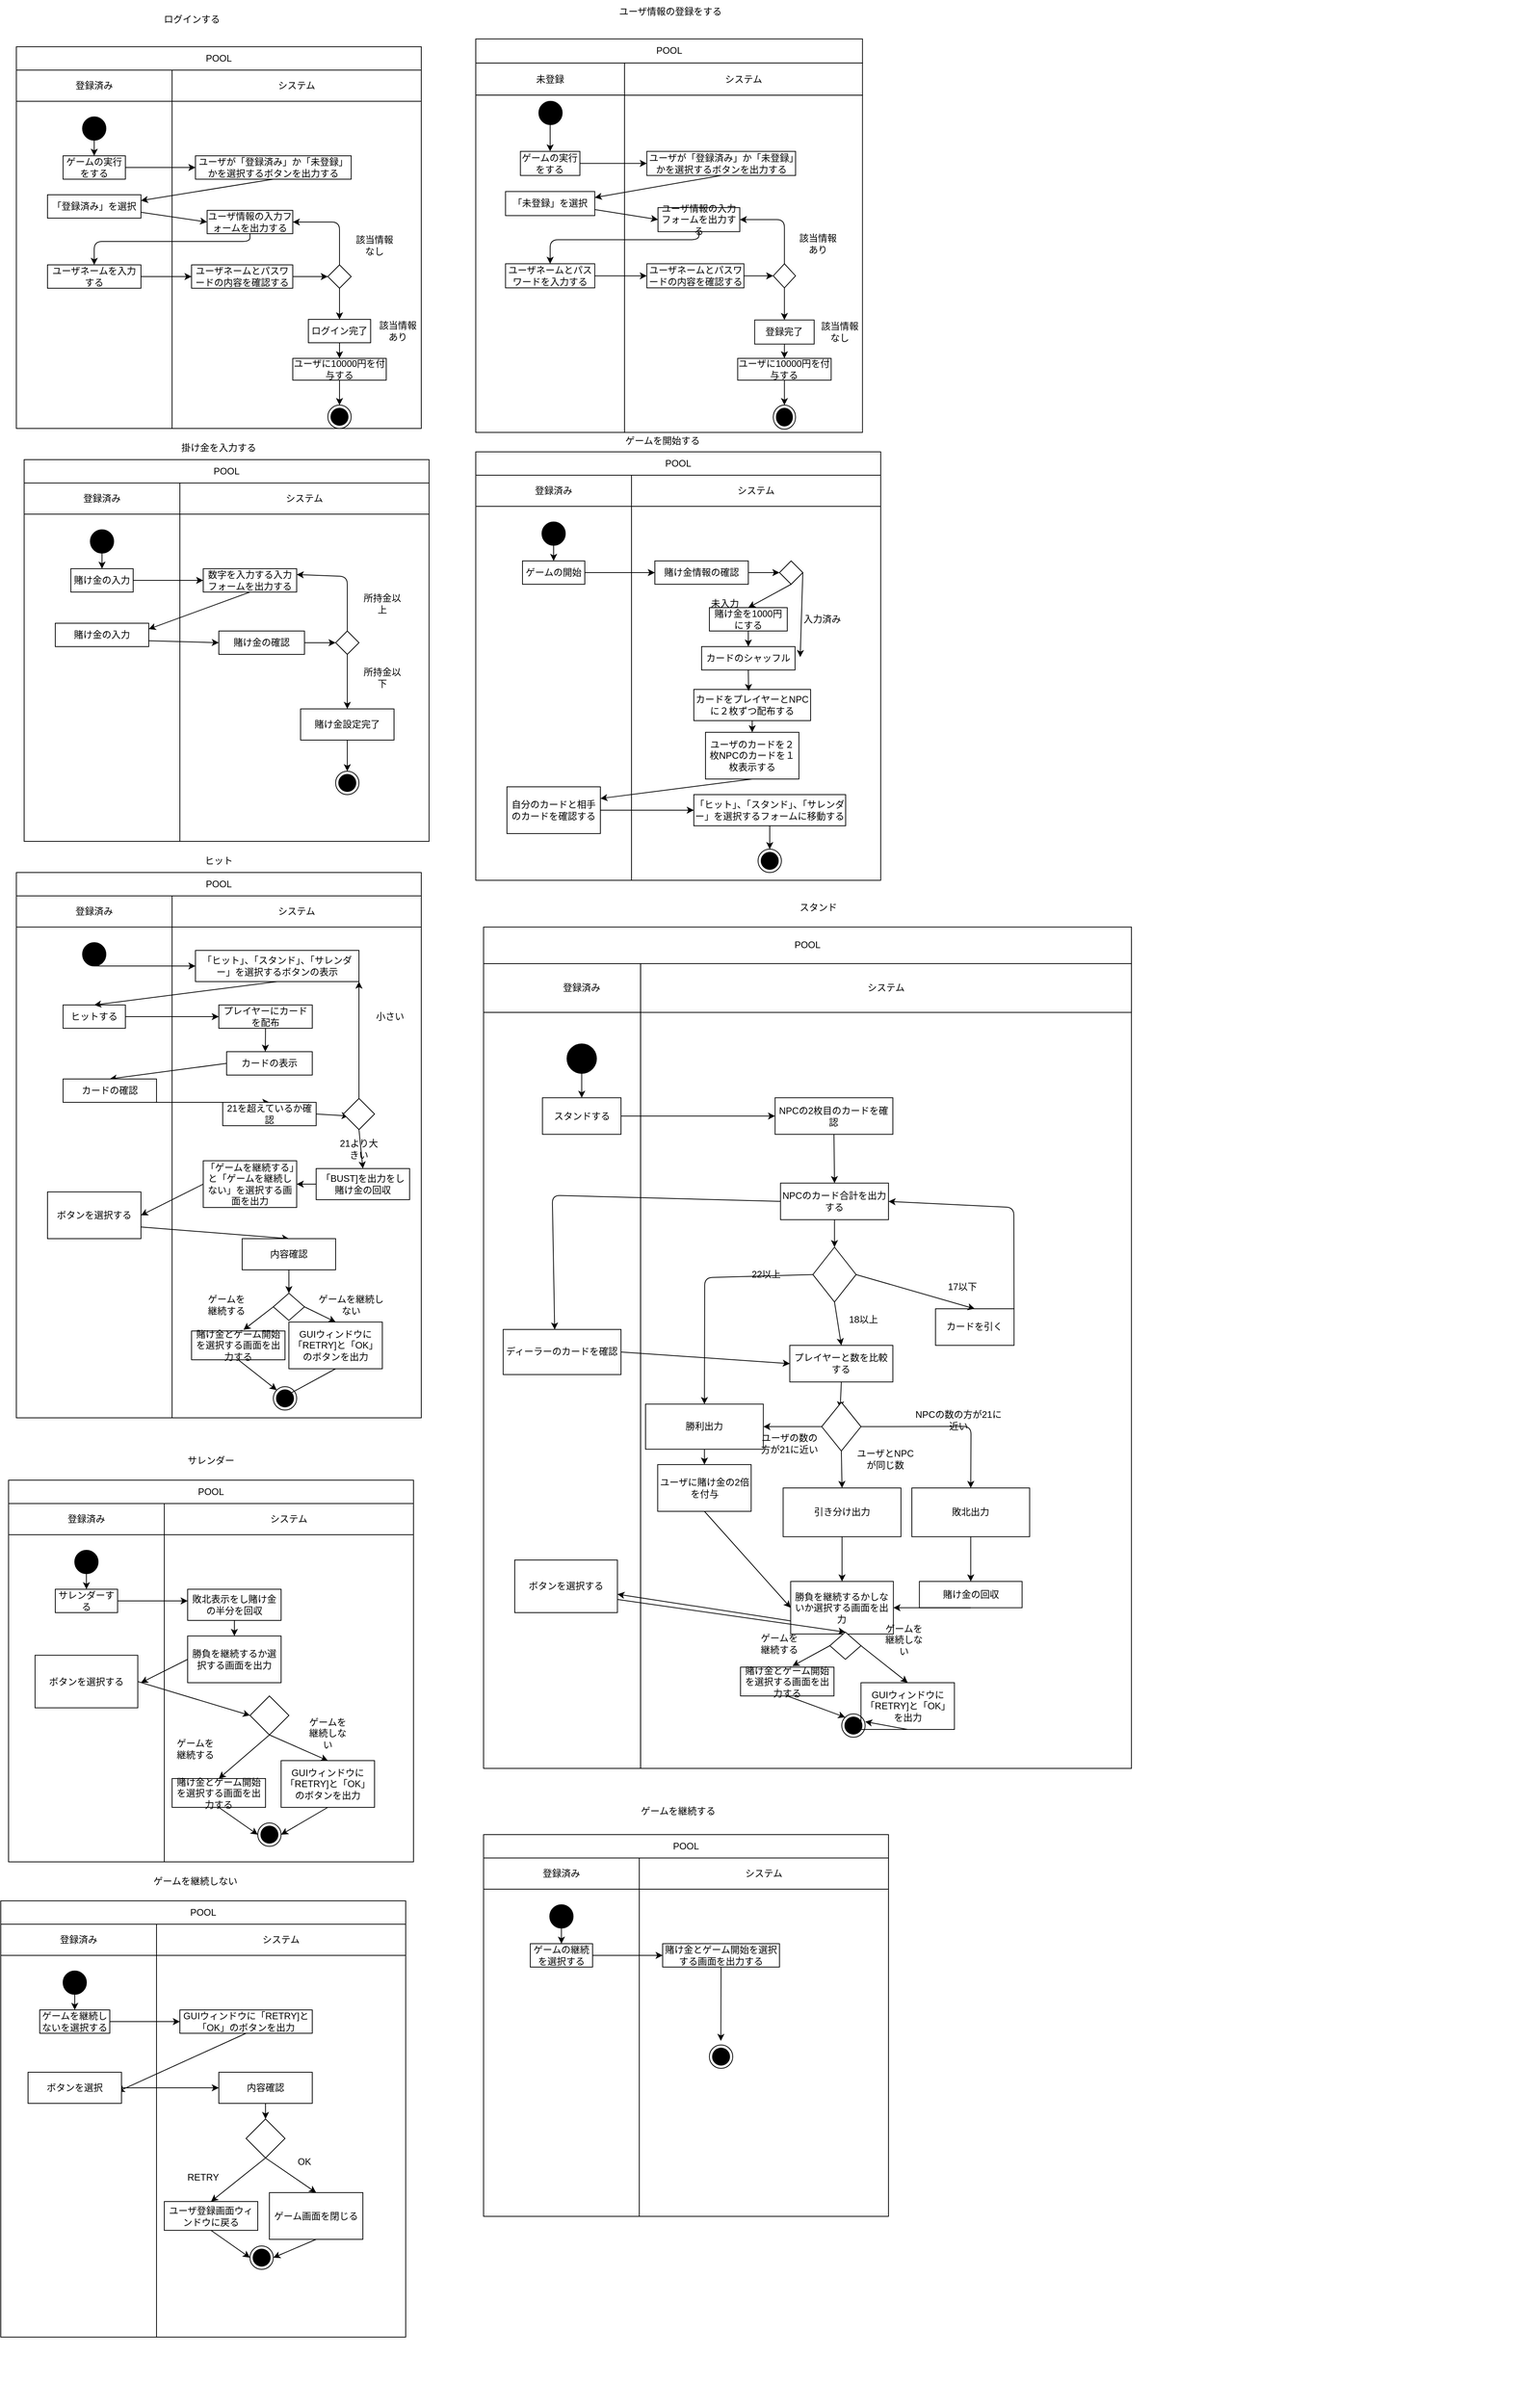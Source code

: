 <mxfile>
    <diagram id="hsc3jebQxRIQMESUTUUY" name="ページ1">
        <mxGraphModel dx="2343" dy="1980" grid="1" gridSize="10" guides="1" tooltips="1" connect="1" arrows="1" fold="1" page="1" pageScale="1" pageWidth="850" pageHeight="1100" math="0" shadow="0">
            <root>
                <mxCell id="0"/>
                <mxCell id="1" parent="0"/>
                <mxCell id="10" value="" style="group" parent="1" vertex="1" connectable="0">
                    <mxGeometry x="200" y="110" width="890" height="650" as="geometry"/>
                </mxCell>
                <mxCell id="6" value="登録済み" style="rounded=0;whiteSpace=wrap;html=1;" parent="10" vertex="1">
                    <mxGeometry y="30" width="200" height="40" as="geometry"/>
                </mxCell>
                <mxCell id="8" value="" style="rounded=0;whiteSpace=wrap;html=1;" parent="10" vertex="1">
                    <mxGeometry y="70" width="200" height="420" as="geometry"/>
                </mxCell>
                <mxCell id="9" value="" style="rounded=0;whiteSpace=wrap;html=1;" parent="10" vertex="1">
                    <mxGeometry x="200" y="70" width="320" height="420" as="geometry"/>
                </mxCell>
                <mxCell id="33" style="edgeStyle=none;html=1;exitX=0.5;exitY=1;exitDx=0;exitDy=0;entryX=0.5;entryY=0;entryDx=0;entryDy=0;" parent="10" target="12" edge="1">
                    <mxGeometry relative="1" as="geometry">
                        <mxPoint x="100" y="120" as="sourcePoint"/>
                    </mxGeometry>
                </mxCell>
                <mxCell id="34" style="edgeStyle=none;html=1;exitX=1;exitY=0.5;exitDx=0;exitDy=0;entryX=0;entryY=0.5;entryDx=0;entryDy=0;" parent="10" source="12" target="77" edge="1">
                    <mxGeometry relative="1" as="geometry"/>
                </mxCell>
                <mxCell id="12" value="ゲームの実行をする" style="rounded=0;whiteSpace=wrap;html=1;" parent="10" vertex="1">
                    <mxGeometry x="60" y="140" width="80" height="30" as="geometry"/>
                </mxCell>
                <mxCell id="35" style="edgeStyle=none;html=1;exitX=0.5;exitY=1;exitDx=0;exitDy=0;entryX=0.5;entryY=0;entryDx=0;entryDy=0;" parent="10" source="23" target="24" edge="1">
                    <mxGeometry relative="1" as="geometry">
                        <Array as="points">
                            <mxPoint x="300" y="250"/>
                            <mxPoint x="100" y="250"/>
                        </Array>
                    </mxGeometry>
                </mxCell>
                <mxCell id="23" value="ユーザ情報の入力フォームを出力する" style="rounded=0;whiteSpace=wrap;html=1;" parent="10" vertex="1">
                    <mxGeometry x="245" y="210" width="110" height="30" as="geometry"/>
                </mxCell>
                <mxCell id="37" style="edgeStyle=none;html=1;exitX=1;exitY=0.5;exitDx=0;exitDy=0;entryX=0;entryY=0.5;entryDx=0;entryDy=0;" parent="10" source="24" target="25" edge="1">
                    <mxGeometry relative="1" as="geometry"/>
                </mxCell>
                <mxCell id="24" value="ユーザネームを入力する" style="rounded=0;whiteSpace=wrap;html=1;" parent="10" vertex="1">
                    <mxGeometry x="40" y="280" width="120" height="30" as="geometry"/>
                </mxCell>
                <mxCell id="39" style="edgeStyle=none;html=1;exitX=1;exitY=0.5;exitDx=0;exitDy=0;entryX=0;entryY=0.5;entryDx=0;entryDy=0;" parent="10" source="25" target="38" edge="1">
                    <mxGeometry relative="1" as="geometry"/>
                </mxCell>
                <mxCell id="25" value="ユーザネームとパスワードの内容を確認する" style="rounded=0;whiteSpace=wrap;html=1;" parent="10" vertex="1">
                    <mxGeometry x="225" y="280" width="130" height="30" as="geometry"/>
                </mxCell>
                <mxCell id="48" style="edgeStyle=none;html=1;exitX=0.5;exitY=1;exitDx=0;exitDy=0;entryX=0.5;entryY=0;entryDx=0;entryDy=0;" parent="10" source="30" target="204" edge="1">
                    <mxGeometry relative="1" as="geometry"/>
                </mxCell>
                <mxCell id="30" value="ログイン完了" style="rounded=0;whiteSpace=wrap;html=1;" parent="10" vertex="1">
                    <mxGeometry x="375" y="350" width="80" height="30" as="geometry"/>
                </mxCell>
                <mxCell id="31" value="" style="group" parent="10" vertex="1" connectable="0">
                    <mxGeometry width="520" height="70" as="geometry"/>
                </mxCell>
                <mxCell id="5" value="POOL" style="rounded=0;whiteSpace=wrap;html=1;" parent="31" vertex="1">
                    <mxGeometry width="520" height="30" as="geometry"/>
                </mxCell>
                <mxCell id="7" value="システム" style="rounded=0;whiteSpace=wrap;html=1;" parent="31" vertex="1">
                    <mxGeometry x="200" y="30" width="320" height="40" as="geometry"/>
                </mxCell>
                <mxCell id="40" style="edgeStyle=none;html=1;exitX=0.5;exitY=0;exitDx=0;exitDy=0;entryX=1;entryY=0.5;entryDx=0;entryDy=0;" parent="10" source="38" target="23" edge="1">
                    <mxGeometry relative="1" as="geometry">
                        <Array as="points">
                            <mxPoint x="415" y="225"/>
                        </Array>
                    </mxGeometry>
                </mxCell>
                <mxCell id="44" style="edgeStyle=none;html=1;exitX=0.5;exitY=1;exitDx=0;exitDy=0;entryX=0.5;entryY=0;entryDx=0;entryDy=0;" parent="10" source="38" target="30" edge="1">
                    <mxGeometry relative="1" as="geometry"/>
                </mxCell>
                <mxCell id="38" value="" style="rhombus;whiteSpace=wrap;html=1;" parent="10" vertex="1">
                    <mxGeometry x="400" y="280" width="30" height="30" as="geometry"/>
                </mxCell>
                <mxCell id="42" value="該当情報なし" style="text;html=1;strokeColor=none;fillColor=none;align=center;verticalAlign=middle;whiteSpace=wrap;rounded=0;" parent="10" vertex="1">
                    <mxGeometry x="430" y="240" width="60" height="30" as="geometry"/>
                </mxCell>
                <mxCell id="45" value="該当情報あり" style="text;html=1;strokeColor=none;fillColor=none;align=center;verticalAlign=middle;whiteSpace=wrap;rounded=0;" parent="10" vertex="1">
                    <mxGeometry x="460" y="350" width="60" height="30" as="geometry"/>
                </mxCell>
                <mxCell id="47" value="" style="ellipse;html=1;shape=endState;fillColor=strokeColor;" parent="10" vertex="1">
                    <mxGeometry x="400" y="460" width="30" height="30" as="geometry"/>
                </mxCell>
                <mxCell id="80" style="edgeStyle=none;html=1;exitX=0.5;exitY=1;exitDx=0;exitDy=0;entryX=1;entryY=0.25;entryDx=0;entryDy=0;" edge="1" parent="10" source="77" target="78">
                    <mxGeometry relative="1" as="geometry"/>
                </mxCell>
                <mxCell id="77" value="ユーザが「登録済み」か「未登録」かを選択するボタンを出力する" style="rounded=0;whiteSpace=wrap;html=1;" vertex="1" parent="10">
                    <mxGeometry x="230" y="140" width="200" height="30" as="geometry"/>
                </mxCell>
                <mxCell id="81" style="edgeStyle=none;html=1;exitX=1;exitY=0.75;exitDx=0;exitDy=0;entryX=0;entryY=0.5;entryDx=0;entryDy=0;" edge="1" parent="10" source="78" target="23">
                    <mxGeometry relative="1" as="geometry"/>
                </mxCell>
                <mxCell id="78" value="「登録済み」を選択" style="rounded=0;whiteSpace=wrap;html=1;" vertex="1" parent="10">
                    <mxGeometry x="40" y="190" width="120" height="30" as="geometry"/>
                </mxCell>
                <mxCell id="198" value="" style="ellipse;fillColor=strokeColor;" vertex="1" parent="10">
                    <mxGeometry x="85" y="90" width="30" height="30" as="geometry"/>
                </mxCell>
                <mxCell id="399" style="edgeStyle=none;html=1;exitX=0.5;exitY=1;exitDx=0;exitDy=0;entryX=0.5;entryY=0;entryDx=0;entryDy=0;" edge="1" parent="10" source="204" target="47">
                    <mxGeometry relative="1" as="geometry"/>
                </mxCell>
                <mxCell id="204" value="ユーザに10000円を付与する" style="rounded=0;whiteSpace=wrap;html=1;" vertex="1" parent="10">
                    <mxGeometry x="355" y="400" width="120" height="28" as="geometry"/>
                </mxCell>
                <mxCell id="828" value="掛け金を入力する" style="text;html=1;strokeColor=none;fillColor=none;align=center;verticalAlign=middle;whiteSpace=wrap;rounded=0;" vertex="1" parent="10">
                    <mxGeometry x="210" y="500" width="100" height="30" as="geometry"/>
                </mxCell>
                <mxCell id="85" value="" style="group" vertex="1" connectable="0" parent="1">
                    <mxGeometry x="790" y="100" width="850" height="670" as="geometry"/>
                </mxCell>
                <mxCell id="86" value="未登録" style="rounded=0;whiteSpace=wrap;html=1;" vertex="1" parent="85">
                    <mxGeometry y="30.923" width="191.011" height="41.231" as="geometry"/>
                </mxCell>
                <mxCell id="87" value="" style="rounded=0;whiteSpace=wrap;html=1;" vertex="1" parent="85">
                    <mxGeometry y="72.154" width="191.011" height="432.923" as="geometry"/>
                </mxCell>
                <mxCell id="88" value="" style="rounded=0;whiteSpace=wrap;html=1;" vertex="1" parent="85">
                    <mxGeometry x="191.011" y="72.154" width="305.618" height="432.923" as="geometry"/>
                </mxCell>
                <mxCell id="89" style="edgeStyle=none;html=1;exitX=0.5;exitY=1;exitDx=0;exitDy=0;entryX=0.5;entryY=0;entryDx=0;entryDy=0;" edge="1" parent="85" target="92">
                    <mxGeometry relative="1" as="geometry">
                        <mxPoint x="95.509" y="104.351" as="sourcePoint"/>
                    </mxGeometry>
                </mxCell>
                <mxCell id="91" style="edgeStyle=none;html=1;exitX=1;exitY=0.5;exitDx=0;exitDy=0;entryX=0;entryY=0.5;entryDx=0;entryDy=0;" edge="1" parent="85" source="92" target="111">
                    <mxGeometry relative="1" as="geometry"/>
                </mxCell>
                <mxCell id="92" value="ゲームの実行をする" style="rounded=0;whiteSpace=wrap;html=1;" vertex="1" parent="85">
                    <mxGeometry x="57.303" y="144.308" width="76.404" height="30.923" as="geometry"/>
                </mxCell>
                <mxCell id="93" style="edgeStyle=none;html=1;exitX=0.5;exitY=1;exitDx=0;exitDy=0;entryX=0.5;entryY=0;entryDx=0;entryDy=0;" edge="1" parent="85" source="94" target="96">
                    <mxGeometry relative="1" as="geometry">
                        <Array as="points">
                            <mxPoint x="286.517" y="257.692"/>
                            <mxPoint x="95.506" y="257.692"/>
                        </Array>
                    </mxGeometry>
                </mxCell>
                <mxCell id="94" value="ユーザ情報の入力フォームを出力する" style="rounded=0;whiteSpace=wrap;html=1;" vertex="1" parent="85">
                    <mxGeometry x="233.989" y="216.462" width="105.056" height="30.923" as="geometry"/>
                </mxCell>
                <mxCell id="95" style="edgeStyle=none;html=1;exitX=1;exitY=0.5;exitDx=0;exitDy=0;entryX=0;entryY=0.5;entryDx=0;entryDy=0;" edge="1" parent="85" source="96" target="98">
                    <mxGeometry relative="1" as="geometry"/>
                </mxCell>
                <mxCell id="96" value="ユーザネームとパスワードを入力する" style="rounded=0;whiteSpace=wrap;html=1;" vertex="1" parent="85">
                    <mxGeometry x="38.202" y="288.615" width="114.607" height="30.923" as="geometry"/>
                </mxCell>
                <mxCell id="97" style="edgeStyle=none;html=1;exitX=1;exitY=0.5;exitDx=0;exitDy=0;entryX=0;entryY=0.5;entryDx=0;entryDy=0;" edge="1" parent="85" source="98" target="106">
                    <mxGeometry relative="1" as="geometry"/>
                </mxCell>
                <mxCell id="98" value="ユーザネームとパスワードの内容を確認する" style="rounded=0;whiteSpace=wrap;html=1;" vertex="1" parent="85">
                    <mxGeometry x="219.66" y="288.62" width="124.72" height="30.92" as="geometry"/>
                </mxCell>
                <mxCell id="99" style="edgeStyle=none;html=1;exitX=0.5;exitY=1;exitDx=0;exitDy=0;entryX=0.5;entryY=0;entryDx=0;entryDy=0;" edge="1" parent="85" source="100" target="400">
                    <mxGeometry relative="1" as="geometry"/>
                </mxCell>
                <mxCell id="100" value="登録完了" style="rounded=0;whiteSpace=wrap;html=1;" vertex="1" parent="85">
                    <mxGeometry x="358.146" y="360.769" width="76.404" height="30.923" as="geometry"/>
                </mxCell>
                <mxCell id="101" value="" style="group" vertex="1" connectable="0" parent="85">
                    <mxGeometry width="496.629" height="72.154" as="geometry"/>
                </mxCell>
                <mxCell id="102" value="POOL" style="rounded=0;whiteSpace=wrap;html=1;" vertex="1" parent="101">
                    <mxGeometry width="496.629" height="30.923" as="geometry"/>
                </mxCell>
                <mxCell id="103" value="システム" style="rounded=0;whiteSpace=wrap;html=1;" vertex="1" parent="101">
                    <mxGeometry x="191.011" y="30.923" width="305.618" height="41.231" as="geometry"/>
                </mxCell>
                <mxCell id="104" style="edgeStyle=none;html=1;exitX=0.5;exitY=0;exitDx=0;exitDy=0;entryX=1;entryY=0.5;entryDx=0;entryDy=0;" edge="1" parent="85" source="106" target="94">
                    <mxGeometry relative="1" as="geometry">
                        <Array as="points">
                            <mxPoint x="396.348" y="231.923"/>
                        </Array>
                    </mxGeometry>
                </mxCell>
                <mxCell id="105" style="edgeStyle=none;html=1;exitX=0.5;exitY=1;exitDx=0;exitDy=0;entryX=0.5;entryY=0;entryDx=0;entryDy=0;" edge="1" parent="85" source="106" target="100">
                    <mxGeometry relative="1" as="geometry"/>
                </mxCell>
                <mxCell id="106" value="" style="rhombus;whiteSpace=wrap;html=1;" vertex="1" parent="85">
                    <mxGeometry x="382.022" y="288.615" width="28.652" height="30.923" as="geometry"/>
                </mxCell>
                <mxCell id="107" value="該当情報なし" style="text;html=1;strokeColor=none;fillColor=none;align=center;verticalAlign=middle;whiteSpace=wrap;rounded=0;" vertex="1" parent="85">
                    <mxGeometry x="439.324" y="360.765" width="57.303" height="30.923" as="geometry"/>
                </mxCell>
                <mxCell id="108" value="該当情報あり" style="text;html=1;strokeColor=none;fillColor=none;align=center;verticalAlign=middle;whiteSpace=wrap;rounded=0;" vertex="1" parent="85">
                    <mxGeometry x="410.676" y="247.389" width="57.303" height="30.923" as="geometry"/>
                </mxCell>
                <mxCell id="109" value="" style="ellipse;html=1;shape=endState;fillColor=strokeColor;" vertex="1" parent="85">
                    <mxGeometry x="382.022" y="470.001" width="28.652" height="30.923" as="geometry"/>
                </mxCell>
                <mxCell id="110" style="edgeStyle=none;html=1;exitX=0.5;exitY=1;exitDx=0;exitDy=0;entryX=1;entryY=0.25;entryDx=0;entryDy=0;" edge="1" parent="85" source="111" target="113">
                    <mxGeometry relative="1" as="geometry"/>
                </mxCell>
                <mxCell id="111" value="ユーザが「登録済み」か「未登録」かを選択するボタンを出力する" style="rounded=0;whiteSpace=wrap;html=1;" vertex="1" parent="85">
                    <mxGeometry x="219.663" y="144.308" width="191.011" height="30.923" as="geometry"/>
                </mxCell>
                <mxCell id="112" style="edgeStyle=none;html=1;exitX=1;exitY=0.75;exitDx=0;exitDy=0;entryX=0;entryY=0.5;entryDx=0;entryDy=0;" edge="1" parent="85" source="113" target="94">
                    <mxGeometry relative="1" as="geometry"/>
                </mxCell>
                <mxCell id="113" value="「未登録」を選択" style="rounded=0;whiteSpace=wrap;html=1;" vertex="1" parent="85">
                    <mxGeometry x="38.202" y="195.846" width="114.607" height="30.923" as="geometry"/>
                </mxCell>
                <mxCell id="200" value="" style="ellipse;fillColor=strokeColor;" vertex="1" parent="85">
                    <mxGeometry x="81" y="80" width="30" height="30" as="geometry"/>
                </mxCell>
                <mxCell id="401" style="edgeStyle=none;html=1;exitX=0.5;exitY=1;exitDx=0;exitDy=0;entryX=0.5;entryY=0;entryDx=0;entryDy=0;" edge="1" parent="85" source="400" target="109">
                    <mxGeometry relative="1" as="geometry"/>
                </mxCell>
                <mxCell id="400" value="ユーザに10000円を付与する" style="rounded=0;whiteSpace=wrap;html=1;" vertex="1" parent="85">
                    <mxGeometry x="336.35" y="410" width="120" height="28" as="geometry"/>
                </mxCell>
                <mxCell id="829" value="ゲームを開始する" style="text;html=1;strokeColor=none;fillColor=none;align=center;verticalAlign=middle;whiteSpace=wrap;rounded=0;" vertex="1" parent="85">
                    <mxGeometry x="190" y="500.92" width="100" height="30" as="geometry"/>
                </mxCell>
                <mxCell id="114" value="" style="group" vertex="1" connectable="0" parent="1">
                    <mxGeometry x="790" y="630" width="890" height="650" as="geometry"/>
                </mxCell>
                <mxCell id="115" value="登録済み" style="rounded=0;whiteSpace=wrap;html=1;" vertex="1" parent="114">
                    <mxGeometry y="30" width="200" height="40" as="geometry"/>
                </mxCell>
                <mxCell id="116" value="" style="rounded=0;whiteSpace=wrap;html=1;" vertex="1" parent="114">
                    <mxGeometry y="70" width="200" height="480" as="geometry"/>
                </mxCell>
                <mxCell id="117" value="" style="rounded=0;whiteSpace=wrap;html=1;" vertex="1" parent="114">
                    <mxGeometry x="200" y="70" width="320" height="480" as="geometry"/>
                </mxCell>
                <mxCell id="118" style="edgeStyle=none;html=1;exitX=0.5;exitY=1;exitDx=0;exitDy=0;entryX=0.5;entryY=0;entryDx=0;entryDy=0;" edge="1" parent="114" target="121">
                    <mxGeometry relative="1" as="geometry">
                        <mxPoint x="100" y="120" as="sourcePoint"/>
                    </mxGeometry>
                </mxCell>
                <mxCell id="120" style="edgeStyle=none;html=1;exitX=1;exitY=0.5;exitDx=0;exitDy=0;entryX=0;entryY=0.5;entryDx=0;entryDy=0;" edge="1" parent="114" source="121" target="140">
                    <mxGeometry relative="1" as="geometry"/>
                </mxCell>
                <mxCell id="121" value="ゲームの開始" style="rounded=0;whiteSpace=wrap;html=1;" vertex="1" parent="114">
                    <mxGeometry x="60" y="140" width="80" height="30" as="geometry"/>
                </mxCell>
                <mxCell id="130" value="" style="group" vertex="1" connectable="0" parent="114">
                    <mxGeometry width="520" height="70" as="geometry"/>
                </mxCell>
                <mxCell id="131" value="POOL" style="rounded=0;whiteSpace=wrap;html=1;" vertex="1" parent="130">
                    <mxGeometry width="520" height="30" as="geometry"/>
                </mxCell>
                <mxCell id="132" value="システム" style="rounded=0;whiteSpace=wrap;html=1;" vertex="1" parent="130">
                    <mxGeometry x="200" y="30" width="320" height="40" as="geometry"/>
                </mxCell>
                <mxCell id="135" value="" style="rhombus;whiteSpace=wrap;html=1;" vertex="1" parent="114">
                    <mxGeometry x="390" y="140" width="30" height="30" as="geometry"/>
                </mxCell>
                <mxCell id="183" style="edgeStyle=none;html=1;exitX=1;exitY=0.5;exitDx=0;exitDy=0;" edge="1" parent="114" source="140">
                    <mxGeometry relative="1" as="geometry">
                        <mxPoint x="390" y="155" as="targetPoint"/>
                    </mxGeometry>
                </mxCell>
                <mxCell id="140" value="賭け金情報の確認" style="rounded=0;whiteSpace=wrap;html=1;" vertex="1" parent="114">
                    <mxGeometry x="230" y="140" width="120" height="30" as="geometry"/>
                </mxCell>
                <mxCell id="144" value="「ヒット」、「スタンド」、「サレンダー」を選択するフォームに移動する" style="rounded=0;whiteSpace=wrap;html=1;" vertex="1" parent="114">
                    <mxGeometry x="280" y="440" width="195" height="40" as="geometry"/>
                </mxCell>
                <mxCell id="538" value="カードのシャッフル" style="rounded=0;whiteSpace=wrap;html=1;" vertex="1" parent="114">
                    <mxGeometry x="290" y="250" width="120" height="30" as="geometry"/>
                </mxCell>
                <mxCell id="197" style="edgeStyle=none;html=1;exitX=1;exitY=0.5;exitDx=0;exitDy=0;entryX=1.055;entryY=0.448;entryDx=0;entryDy=0;entryPerimeter=0;" edge="1" parent="114" source="135" target="538">
                    <mxGeometry relative="1" as="geometry">
                        <mxPoint x="420" y="270" as="targetPoint"/>
                    </mxGeometry>
                </mxCell>
                <mxCell id="184" value="賭け金を1000円にする" style="rounded=0;whiteSpace=wrap;html=1;" vertex="1" parent="114">
                    <mxGeometry x="300" y="200" width="100" height="30" as="geometry"/>
                </mxCell>
                <mxCell id="185" style="edgeStyle=none;html=1;exitX=0.5;exitY=1;exitDx=0;exitDy=0;entryX=0.5;entryY=0;entryDx=0;entryDy=0;" edge="1" parent="114" source="135" target="184">
                    <mxGeometry relative="1" as="geometry"/>
                </mxCell>
                <mxCell id="190" style="edgeStyle=none;html=1;exitX=0.5;exitY=1;exitDx=0;exitDy=0;entryX=0.5;entryY=0;entryDx=0;entryDy=0;" edge="1" parent="114" source="184" target="538">
                    <mxGeometry relative="1" as="geometry"/>
                </mxCell>
                <mxCell id="191" value="ユーザのカードを２枚NPCのカードを１枚表示する" style="rounded=0;whiteSpace=wrap;html=1;" vertex="1" parent="114">
                    <mxGeometry x="295" y="360" width="120" height="60" as="geometry"/>
                </mxCell>
                <mxCell id="154" value="" style="group" vertex="1" connectable="0" parent="1">
                    <mxGeometry x="210" y="640" width="1055" height="650" as="geometry"/>
                </mxCell>
                <mxCell id="155" value="登録済み" style="rounded=0;whiteSpace=wrap;html=1;" vertex="1" parent="154">
                    <mxGeometry y="30" width="200" height="40" as="geometry"/>
                </mxCell>
                <mxCell id="156" value="" style="rounded=0;whiteSpace=wrap;html=1;" vertex="1" parent="154">
                    <mxGeometry y="70" width="200" height="420" as="geometry"/>
                </mxCell>
                <mxCell id="157" value="" style="rounded=0;whiteSpace=wrap;html=1;" vertex="1" parent="154">
                    <mxGeometry x="200" y="70" width="320" height="420" as="geometry"/>
                </mxCell>
                <mxCell id="158" style="edgeStyle=none;html=1;exitX=0.5;exitY=1;exitDx=0;exitDy=0;entryX=0.5;entryY=0;entryDx=0;entryDy=0;" edge="1" parent="154" target="161">
                    <mxGeometry relative="1" as="geometry">
                        <mxPoint x="100" y="120" as="sourcePoint"/>
                    </mxGeometry>
                </mxCell>
                <mxCell id="160" style="edgeStyle=none;html=1;exitX=1;exitY=0.5;exitDx=0;exitDy=0;entryX=0;entryY=0.5;entryDx=0;entryDy=0;" edge="1" parent="154" source="161" target="174">
                    <mxGeometry relative="1" as="geometry"/>
                </mxCell>
                <mxCell id="161" value="賭け金の入力" style="rounded=0;whiteSpace=wrap;html=1;" vertex="1" parent="154">
                    <mxGeometry x="60" y="140" width="80" height="30" as="geometry"/>
                </mxCell>
                <mxCell id="162" value="賭け金の確認" style="rounded=0;whiteSpace=wrap;html=1;" vertex="1" parent="154">
                    <mxGeometry x="250" y="220" width="110" height="30" as="geometry"/>
                </mxCell>
                <mxCell id="163" style="edgeStyle=none;html=1;exitX=1;exitY=0.5;exitDx=0;exitDy=0;entryX=0;entryY=0.5;entryDx=0;entryDy=0;" edge="1" parent="154" source="162" target="169">
                    <mxGeometry relative="1" as="geometry">
                        <mxPoint x="340" y="295" as="sourcePoint"/>
                    </mxGeometry>
                </mxCell>
                <mxCell id="164" value="" style="group" vertex="1" connectable="0" parent="154">
                    <mxGeometry width="520" height="70" as="geometry"/>
                </mxCell>
                <mxCell id="165" value="POOL" style="rounded=0;whiteSpace=wrap;html=1;" vertex="1" parent="164">
                    <mxGeometry width="520" height="30" as="geometry"/>
                </mxCell>
                <mxCell id="166" value="システム" style="rounded=0;whiteSpace=wrap;html=1;" vertex="1" parent="164">
                    <mxGeometry x="200" y="30" width="320" height="40" as="geometry"/>
                </mxCell>
                <mxCell id="167" style="edgeStyle=none;html=1;exitX=0.5;exitY=0;exitDx=0;exitDy=0;entryX=1;entryY=0.25;entryDx=0;entryDy=0;" edge="1" parent="154" source="169" target="174">
                    <mxGeometry relative="1" as="geometry">
                        <Array as="points">
                            <mxPoint x="415" y="150"/>
                        </Array>
                    </mxGeometry>
                </mxCell>
                <mxCell id="168" style="edgeStyle=none;html=1;exitX=0.5;exitY=1;exitDx=0;exitDy=0;entryX=0.5;entryY=0;entryDx=0;entryDy=0;" edge="1" parent="154" source="169" target="178">
                    <mxGeometry relative="1" as="geometry"/>
                </mxCell>
                <mxCell id="169" value="" style="rhombus;whiteSpace=wrap;html=1;" vertex="1" parent="154">
                    <mxGeometry x="400" y="220" width="30" height="30" as="geometry"/>
                </mxCell>
                <mxCell id="170" value="所持金以上" style="text;html=1;strokeColor=none;fillColor=none;align=center;verticalAlign=middle;whiteSpace=wrap;rounded=0;" vertex="1" parent="154">
                    <mxGeometry x="430" y="170" width="60" height="30" as="geometry"/>
                </mxCell>
                <mxCell id="171" value="所持金以下" style="text;html=1;strokeColor=none;fillColor=none;align=center;verticalAlign=middle;whiteSpace=wrap;rounded=0;" vertex="1" parent="154">
                    <mxGeometry x="430" y="265" width="60" height="30" as="geometry"/>
                </mxCell>
                <mxCell id="172" value="" style="ellipse;html=1;shape=endState;fillColor=strokeColor;" vertex="1" parent="154">
                    <mxGeometry x="400" y="400" width="30" height="30" as="geometry"/>
                </mxCell>
                <mxCell id="173" style="edgeStyle=none;html=1;exitX=0.5;exitY=1;exitDx=0;exitDy=0;entryX=1;entryY=0.25;entryDx=0;entryDy=0;" edge="1" parent="154" source="174" target="176">
                    <mxGeometry relative="1" as="geometry"/>
                </mxCell>
                <mxCell id="174" value="数字を入力する入力フォームを出力する" style="rounded=0;whiteSpace=wrap;html=1;" vertex="1" parent="154">
                    <mxGeometry x="230" y="140" width="120" height="30" as="geometry"/>
                </mxCell>
                <mxCell id="175" style="edgeStyle=none;html=1;exitX=1;exitY=0.75;exitDx=0;exitDy=0;entryX=0;entryY=0.5;entryDx=0;entryDy=0;" edge="1" parent="154" source="176" target="162">
                    <mxGeometry relative="1" as="geometry"/>
                </mxCell>
                <mxCell id="176" value="賭け金の入力" style="rounded=0;whiteSpace=wrap;html=1;" vertex="1" parent="154">
                    <mxGeometry x="40" y="210" width="120" height="30" as="geometry"/>
                </mxCell>
                <mxCell id="177" style="edgeStyle=none;html=1;exitX=0.5;exitY=1;exitDx=0;exitDy=0;entryX=0.5;entryY=0;entryDx=0;entryDy=0;" edge="1" parent="154" source="178" target="172">
                    <mxGeometry relative="1" as="geometry"/>
                </mxCell>
                <mxCell id="178" value="賭け金設定完了" style="rounded=0;whiteSpace=wrap;html=1;" vertex="1" parent="154">
                    <mxGeometry x="355" y="320" width="120" height="40" as="geometry"/>
                </mxCell>
                <mxCell id="136" value="未入力" style="text;html=1;strokeColor=none;fillColor=none;align=center;verticalAlign=middle;whiteSpace=wrap;rounded=0;" vertex="1" parent="154">
                    <mxGeometry x="870" y="170" width="60" height="30" as="geometry"/>
                </mxCell>
                <mxCell id="187" value="カードをプレイヤーとNPCに２枚ずつ配布する" style="rounded=0;whiteSpace=wrap;html=1;" vertex="1" parent="154">
                    <mxGeometry x="860" y="295" width="150" height="40" as="geometry"/>
                </mxCell>
                <mxCell id="137" value="入力済み" style="text;html=1;strokeColor=none;fillColor=none;align=center;verticalAlign=middle;whiteSpace=wrap;rounded=0;" vertex="1" parent="154">
                    <mxGeometry x="995" y="190" width="60" height="30" as="geometry"/>
                </mxCell>
                <mxCell id="138" value="" style="ellipse;html=1;shape=endState;fillColor=strokeColor;" vertex="1" parent="154">
                    <mxGeometry x="942.5" y="500" width="30" height="30" as="geometry"/>
                </mxCell>
                <mxCell id="194" value="自分のカードと相手のカードを確認する" style="rounded=0;whiteSpace=wrap;html=1;" vertex="1" parent="154">
                    <mxGeometry x="620" y="420" width="120" height="60" as="geometry"/>
                </mxCell>
                <mxCell id="202" value="" style="ellipse;fillColor=strokeColor;" vertex="1" parent="154">
                    <mxGeometry x="85" y="90" width="30" height="30" as="geometry"/>
                </mxCell>
                <mxCell id="201" value="" style="ellipse;fillColor=strokeColor;" vertex="1" parent="154">
                    <mxGeometry x="665" y="80" width="30" height="30" as="geometry"/>
                </mxCell>
                <mxCell id="831" value="ヒット&lt;span style=&quot;color: rgba(0, 0, 0, 0); font-family: monospace; font-size: 0px; text-align: start;&quot;&gt;%3CmxGraphModel%3E%3Croot%3E%3CmxCell%20id%3D%220%22%2F%3E%3CmxCell%20id%3D%221%22%20parent%3D%220%22%2F%3E%3CmxCell%20id%3D%222%22%20value%3D%22%E6%8E%9B%E3%81%91%E9%87%91%E3%82%92%E5%85%A5%E5%8A%9B%E3%81%99%E3%82%8B%22%20style%3D%22text%3Bhtml%3D1%3BstrokeColor%3Dnone%3BfillColor%3Dnone%3Balign%3Dcenter%3BverticalAlign%3Dmiddle%3BwhiteSpace%3Dwrap%3Brounded%3D0%3B%22%20vertex%3D%221%22%20parent%3D%221%22%3E%3CmxGeometry%20x%3D%22410%22%20y%3D%22610%22%20width%3D%22100%22%20height%3D%2230%22%20as%3D%22geometry%22%2F%3E%3C%2FmxCell%3E%3C%2Froot%3E%3C%2FmxGraphModel%3E&lt;/span&gt;" style="text;html=1;strokeColor=none;fillColor=none;align=center;verticalAlign=middle;whiteSpace=wrap;rounded=0;" vertex="1" parent="154">
                    <mxGeometry x="200" y="500" width="100" height="30" as="geometry"/>
                </mxCell>
                <mxCell id="182" style="edgeStyle=none;html=1;exitX=0.5;exitY=1;exitDx=0;exitDy=0;entryX=0.5;entryY=0;entryDx=0;entryDy=0;" edge="1" parent="1" source="144" target="138">
                    <mxGeometry relative="1" as="geometry"/>
                </mxCell>
                <mxCell id="196" style="edgeStyle=none;html=1;exitX=1;exitY=0.5;exitDx=0;exitDy=0;" edge="1" parent="1" source="194" target="144">
                    <mxGeometry relative="1" as="geometry"/>
                </mxCell>
                <mxCell id="277" value="" style="group" vertex="1" connectable="0" parent="1">
                    <mxGeometry x="200" y="1170" width="1055" height="700" as="geometry"/>
                </mxCell>
                <mxCell id="278" value="登録済み" style="rounded=0;whiteSpace=wrap;html=1;" vertex="1" parent="277">
                    <mxGeometry y="30" width="200" height="40" as="geometry"/>
                </mxCell>
                <mxCell id="279" value="" style="rounded=0;whiteSpace=wrap;html=1;" vertex="1" parent="277">
                    <mxGeometry y="70" width="200" height="630" as="geometry"/>
                </mxCell>
                <mxCell id="280" value="" style="rounded=0;whiteSpace=wrap;html=1;" vertex="1" parent="277">
                    <mxGeometry x="200" y="70" width="320" height="630" as="geometry"/>
                </mxCell>
                <mxCell id="281" style="edgeStyle=none;html=1;exitX=0.5;exitY=1;exitDx=0;exitDy=0;entryX=0;entryY=0.5;entryDx=0;entryDy=0;" edge="1" parent="277" target="398">
                    <mxGeometry relative="1" as="geometry">
                        <mxPoint x="100" y="120" as="sourcePoint"/>
                    </mxGeometry>
                </mxCell>
                <mxCell id="282" style="edgeStyle=none;html=1;exitX=1;exitY=0.5;exitDx=0;exitDy=0;entryX=0;entryY=0.5;entryDx=0;entryDy=0;" edge="1" parent="277" source="283" target="296">
                    <mxGeometry relative="1" as="geometry"/>
                </mxCell>
                <mxCell id="283" value="ヒットする" style="rounded=0;whiteSpace=wrap;html=1;" vertex="1" parent="277">
                    <mxGeometry x="60" y="170" width="80" height="30" as="geometry"/>
                </mxCell>
                <mxCell id="391" style="edgeStyle=none;html=1;exitX=0;exitY=0.5;exitDx=0;exitDy=0;entryX=0.5;entryY=0;entryDx=0;entryDy=0;" edge="1" parent="277" source="284" target="298">
                    <mxGeometry relative="1" as="geometry"/>
                </mxCell>
                <mxCell id="284" value="カードの表示" style="rounded=0;whiteSpace=wrap;html=1;" vertex="1" parent="277">
                    <mxGeometry x="270" y="230" width="110" height="30" as="geometry"/>
                </mxCell>
                <mxCell id="286" value="" style="group" vertex="1" connectable="0" parent="277">
                    <mxGeometry width="520" height="70" as="geometry"/>
                </mxCell>
                <mxCell id="287" value="POOL" style="rounded=0;whiteSpace=wrap;html=1;" vertex="1" parent="286">
                    <mxGeometry width="520" height="30" as="geometry"/>
                </mxCell>
                <mxCell id="288" value="システム" style="rounded=0;whiteSpace=wrap;html=1;" vertex="1" parent="286">
                    <mxGeometry x="200" y="30" width="320" height="40" as="geometry"/>
                </mxCell>
                <mxCell id="390" style="edgeStyle=none;html=1;exitX=0.5;exitY=1;exitDx=0;exitDy=0;entryX=0.452;entryY=0;entryDx=0;entryDy=0;entryPerimeter=0;" edge="1" parent="277" source="296" target="284">
                    <mxGeometry relative="1" as="geometry"/>
                </mxCell>
                <mxCell id="296" value="プレイヤーにカードを配布" style="rounded=0;whiteSpace=wrap;html=1;" vertex="1" parent="277">
                    <mxGeometry x="260" y="170" width="120" height="30" as="geometry"/>
                </mxCell>
                <mxCell id="395" style="edgeStyle=none;html=1;exitX=0.5;exitY=1;exitDx=0;exitDy=0;entryX=0.5;entryY=0;entryDx=0;entryDy=0;" edge="1" parent="277" source="298" target="392">
                    <mxGeometry relative="1" as="geometry"/>
                </mxCell>
                <mxCell id="298" value="カードの確認" style="rounded=0;whiteSpace=wrap;html=1;" vertex="1" parent="277">
                    <mxGeometry x="60" y="265" width="120" height="30" as="geometry"/>
                </mxCell>
                <mxCell id="311" value="" style="ellipse;fillColor=strokeColor;" vertex="1" parent="277">
                    <mxGeometry x="85" y="90" width="30" height="30" as="geometry"/>
                </mxCell>
                <mxCell id="397" style="edgeStyle=none;html=1;exitX=1;exitY=0.5;exitDx=0;exitDy=0;entryX=0.167;entryY=0.563;entryDx=0;entryDy=0;entryPerimeter=0;" edge="1" parent="277" source="392" target="396">
                    <mxGeometry relative="1" as="geometry"/>
                </mxCell>
                <mxCell id="392" value="21を超えているか確認" style="rounded=0;whiteSpace=wrap;html=1;" vertex="1" parent="277">
                    <mxGeometry x="265" y="295" width="120" height="30" as="geometry"/>
                </mxCell>
                <mxCell id="393" value="" style="ellipse;html=1;shape=endState;fillColor=strokeColor;" vertex="1" parent="277">
                    <mxGeometry x="330" y="660" width="30" height="30" as="geometry"/>
                </mxCell>
                <mxCell id="403" style="edgeStyle=none;html=1;exitX=0.5;exitY=0;exitDx=0;exitDy=0;entryX=1;entryY=1;entryDx=0;entryDy=0;" edge="1" parent="277" source="396" target="398">
                    <mxGeometry relative="1" as="geometry"/>
                </mxCell>
                <mxCell id="407" style="edgeStyle=none;html=1;exitX=0.5;exitY=1;exitDx=0;exitDy=0;entryX=0.5;entryY=0;entryDx=0;entryDy=0;" edge="1" parent="277" source="396" target="454">
                    <mxGeometry relative="1" as="geometry"/>
                </mxCell>
                <mxCell id="396" value="" style="rhombus;whiteSpace=wrap;html=1;" vertex="1" parent="277">
                    <mxGeometry x="420" y="290" width="40" height="40" as="geometry"/>
                </mxCell>
                <mxCell id="402" style="edgeStyle=none;html=1;exitX=0.5;exitY=1;exitDx=0;exitDy=0;entryX=0.5;entryY=0;entryDx=0;entryDy=0;" edge="1" parent="277" source="398" target="283">
                    <mxGeometry relative="1" as="geometry"/>
                </mxCell>
                <mxCell id="398" value="「ヒット」、「スタンド」、「サレンダー」を選択するボタンの表示" style="rounded=0;whiteSpace=wrap;html=1;" vertex="1" parent="277">
                    <mxGeometry x="230" y="100" width="210" height="40" as="geometry"/>
                </mxCell>
                <mxCell id="406" value="21より大きい" style="text;html=1;strokeColor=none;fillColor=none;align=center;verticalAlign=middle;whiteSpace=wrap;rounded=0;" vertex="1" parent="277">
                    <mxGeometry x="410" y="340" width="60" height="30" as="geometry"/>
                </mxCell>
                <mxCell id="408" value="小さい" style="text;html=1;strokeColor=none;fillColor=none;align=center;verticalAlign=middle;whiteSpace=wrap;rounded=0;" vertex="1" parent="277">
                    <mxGeometry x="450" y="170" width="60" height="30" as="geometry"/>
                </mxCell>
                <mxCell id="455" style="edgeStyle=none;html=1;exitX=0;exitY=0.5;exitDx=0;exitDy=0;entryX=1;entryY=0.5;entryDx=0;entryDy=0;" edge="1" parent="277" source="454" target="546">
                    <mxGeometry relative="1" as="geometry"/>
                </mxCell>
                <mxCell id="454" value="「BUST]を出力をし賭け金の回収" style="rounded=0;whiteSpace=wrap;html=1;" vertex="1" parent="277">
                    <mxGeometry x="385" y="380" width="120" height="40" as="geometry"/>
                </mxCell>
                <mxCell id="590" style="edgeStyle=none;html=1;exitX=0;exitY=0.5;exitDx=0;exitDy=0;entryX=1;entryY=0.5;entryDx=0;entryDy=0;" edge="1" parent="277" source="546" target="589">
                    <mxGeometry relative="1" as="geometry"/>
                </mxCell>
                <mxCell id="546" value="「ゲームを継続する」と「ゲームを継続しない」を選択する画面を出力" style="rounded=0;whiteSpace=wrap;html=1;" vertex="1" parent="277">
                    <mxGeometry x="240" y="370" width="120" height="60" as="geometry"/>
                </mxCell>
                <mxCell id="609" style="edgeStyle=none;html=1;exitX=1;exitY=0.75;exitDx=0;exitDy=0;entryX=0.5;entryY=0;entryDx=0;entryDy=0;" edge="1" parent="277" source="589" target="608">
                    <mxGeometry relative="1" as="geometry"/>
                </mxCell>
                <mxCell id="589" value="ボタンを選択する" style="rounded=0;whiteSpace=wrap;html=1;" vertex="1" parent="277">
                    <mxGeometry x="40" y="410" width="120" height="60" as="geometry"/>
                </mxCell>
                <mxCell id="611" style="edgeStyle=none;html=1;exitX=0.5;exitY=1;exitDx=0;exitDy=0;entryX=0.5;entryY=0;entryDx=0;entryDy=0;" edge="1" parent="277" source="608" target="610">
                    <mxGeometry relative="1" as="geometry"/>
                </mxCell>
                <mxCell id="608" value="内容確認" style="rounded=0;whiteSpace=wrap;html=1;" vertex="1" parent="277">
                    <mxGeometry x="290" y="470" width="120" height="40" as="geometry"/>
                </mxCell>
                <mxCell id="613" style="edgeStyle=none;html=1;exitX=0;exitY=0.5;exitDx=0;exitDy=0;entryX=0.556;entryY=-0.038;entryDx=0;entryDy=0;entryPerimeter=0;" edge="1" parent="277" source="610" target="612">
                    <mxGeometry relative="1" as="geometry"/>
                </mxCell>
                <mxCell id="615" style="edgeStyle=none;html=1;exitX=1;exitY=0.5;exitDx=0;exitDy=0;entryX=0.5;entryY=0;entryDx=0;entryDy=0;" edge="1" parent="277" source="610" target="614">
                    <mxGeometry relative="1" as="geometry"/>
                </mxCell>
                <mxCell id="610" value="" style="rhombus;whiteSpace=wrap;html=1;" vertex="1" parent="277">
                    <mxGeometry x="330" y="540" width="40" height="35" as="geometry"/>
                </mxCell>
                <mxCell id="616" style="edgeStyle=none;html=1;exitX=0.5;exitY=1;exitDx=0;exitDy=0;entryX=0;entryY=0;entryDx=0;entryDy=0;" edge="1" parent="277" source="612" target="393">
                    <mxGeometry relative="1" as="geometry"/>
                </mxCell>
                <mxCell id="612" value="賭け金とゲーム開始を選択する画面を出力する" style="rounded=0;whiteSpace=wrap;html=1;" vertex="1" parent="277">
                    <mxGeometry x="225" y="588.5" width="120" height="37" as="geometry"/>
                </mxCell>
                <mxCell id="617" style="edgeStyle=none;html=1;exitX=0.5;exitY=1;exitDx=0;exitDy=0;" edge="1" parent="277" source="614">
                    <mxGeometry relative="1" as="geometry">
                        <mxPoint x="340" y="675" as="targetPoint"/>
                    </mxGeometry>
                </mxCell>
                <mxCell id="614" value="GUIウィンドウに「RETRY]と「OK」のボタンを出力" style="rounded=0;whiteSpace=wrap;html=1;" vertex="1" parent="277">
                    <mxGeometry x="350" y="577" width="120" height="60" as="geometry"/>
                </mxCell>
                <mxCell id="802" value="ゲームを継続する" style="text;html=1;strokeColor=none;fillColor=none;align=center;verticalAlign=middle;whiteSpace=wrap;rounded=0;" vertex="1" parent="277">
                    <mxGeometry x="240" y="540" width="60" height="30" as="geometry"/>
                </mxCell>
                <mxCell id="803" value="ゲームを継続しない" style="text;html=1;strokeColor=none;fillColor=none;align=center;verticalAlign=middle;whiteSpace=wrap;rounded=0;" vertex="1" parent="277">
                    <mxGeometry x="385" y="540" width="90" height="30" as="geometry"/>
                </mxCell>
                <mxCell id="832" value="スタンド" style="text;html=1;strokeColor=none;fillColor=none;align=center;verticalAlign=middle;whiteSpace=wrap;rounded=0;" vertex="1" parent="277">
                    <mxGeometry x="980" y="30" width="100" height="30" as="geometry"/>
                </mxCell>
                <mxCell id="314" value="" style="group" vertex="1" connectable="0" parent="1">
                    <mxGeometry x="800" y="1240" width="1330" height="1080" as="geometry"/>
                </mxCell>
                <mxCell id="315" value="登録済み" style="rounded=0;whiteSpace=wrap;html=1;" vertex="1" parent="314">
                    <mxGeometry y="46.957" width="252.133" height="62.609" as="geometry"/>
                </mxCell>
                <mxCell id="316" value="" style="rounded=0;whiteSpace=wrap;html=1;" vertex="1" parent="314">
                    <mxGeometry y="109.565" width="201.706" height="970.435" as="geometry"/>
                </mxCell>
                <mxCell id="317" value="" style="rounded=0;whiteSpace=wrap;html=1;" vertex="1" parent="314">
                    <mxGeometry x="201.706" y="15.652" width="630.332" height="1064.348" as="geometry"/>
                </mxCell>
                <mxCell id="318" style="edgeStyle=none;html=1;exitX=0.5;exitY=1;exitDx=0;exitDy=0;entryX=0.5;entryY=0;entryDx=0;entryDy=0;" edge="1" parent="314" target="320">
                    <mxGeometry relative="1" as="geometry">
                        <mxPoint x="126.066" y="187.826" as="sourcePoint"/>
                    </mxGeometry>
                </mxCell>
                <mxCell id="319" style="edgeStyle=none;html=1;exitX=1;exitY=0.5;exitDx=0;exitDy=0;entryX=0;entryY=0.5;entryDx=0;entryDy=0;" edge="1" parent="314" source="320" target="333">
                    <mxGeometry relative="1" as="geometry"/>
                </mxCell>
                <mxCell id="320" value="スタンドする" style="rounded=0;whiteSpace=wrap;html=1;" vertex="1" parent="314">
                    <mxGeometry x="75.64" y="219.13" width="100.853" height="46.957" as="geometry"/>
                </mxCell>
                <mxCell id="438" style="edgeStyle=none;html=1;exitX=0.5;exitY=1;exitDx=0;exitDy=0;entryX=0.5;entryY=0;entryDx=0;entryDy=0;" edge="1" parent="314" source="321" target="440">
                    <mxGeometry relative="1" as="geometry"/>
                </mxCell>
                <mxCell id="447" style="edgeStyle=none;html=1;exitX=0;exitY=0.5;exitDx=0;exitDy=0;entryX=0.5;entryY=0;entryDx=0;entryDy=0;" edge="1" parent="314" source="440" target="458">
                    <mxGeometry relative="1" as="geometry">
                        <Array as="points">
                            <mxPoint x="284" y="450"/>
                        </Array>
                    </mxGeometry>
                </mxCell>
                <mxCell id="476" style="edgeStyle=none;html=1;exitX=0;exitY=0.5;exitDx=0;exitDy=0;entryX=0.437;entryY=0.003;entryDx=0;entryDy=0;entryPerimeter=0;" edge="1" parent="314" source="321" target="475">
                    <mxGeometry relative="1" as="geometry">
                        <Array as="points">
                            <mxPoint x="88.246" y="344.348"/>
                        </Array>
                    </mxGeometry>
                </mxCell>
                <mxCell id="321" value="NPCのカード合計を出力する" style="rounded=0;whiteSpace=wrap;html=1;" vertex="1" parent="314">
                    <mxGeometry x="381.329" y="328.696" width="138.673" height="46.957" as="geometry"/>
                </mxCell>
                <mxCell id="323" value="" style="group" vertex="1" connectable="0" parent="314">
                    <mxGeometry width="832.038" height="109.565" as="geometry"/>
                </mxCell>
                <mxCell id="324" value="POOL" style="rounded=0;whiteSpace=wrap;html=1;" vertex="1" parent="323">
                    <mxGeometry width="832.038" height="46.957" as="geometry"/>
                </mxCell>
                <mxCell id="325" value="システム" style="rounded=0;whiteSpace=wrap;html=1;" vertex="1" parent="323">
                    <mxGeometry x="201.706" y="46.957" width="630.332" height="62.609" as="geometry"/>
                </mxCell>
                <mxCell id="330" value="17以下" style="text;html=1;strokeColor=none;fillColor=none;align=center;verticalAlign=middle;whiteSpace=wrap;rounded=0;" vertex="1" parent="314">
                    <mxGeometry x="576.754" y="438.261" width="75.64" height="46.957" as="geometry"/>
                </mxCell>
                <mxCell id="409" style="edgeStyle=none;html=1;exitX=0.5;exitY=1;exitDx=0;exitDy=0;entryX=0.5;entryY=0;entryDx=0;entryDy=0;" edge="1" parent="314" source="333" target="321">
                    <mxGeometry relative="1" as="geometry"/>
                </mxCell>
                <mxCell id="333" value="NPCの2枚目のカードを確認" style="rounded=0;whiteSpace=wrap;html=1;" vertex="1" parent="314">
                    <mxGeometry x="374.354" y="219.13" width="151.28" height="46.957" as="geometry"/>
                </mxCell>
                <mxCell id="444" style="edgeStyle=none;html=1;exitX=1;exitY=0;exitDx=0;exitDy=0;entryX=1;entryY=0.5;entryDx=0;entryDy=0;" edge="1" parent="314" source="337" target="321">
                    <mxGeometry relative="1" as="geometry">
                        <Array as="points">
                            <mxPoint x="681" y="360"/>
                        </Array>
                    </mxGeometry>
                </mxCell>
                <mxCell id="337" value="カードを引く" style="rounded=0;whiteSpace=wrap;html=1;" vertex="1" parent="314">
                    <mxGeometry x="580.378" y="489.998" width="100.853" height="46.957" as="geometry"/>
                </mxCell>
                <mxCell id="338" value="" style="ellipse;fillColor=strokeColor;" vertex="1" parent="314">
                    <mxGeometry x="107.16" y="150" width="37.82" height="37.83" as="geometry"/>
                </mxCell>
                <mxCell id="441" style="edgeStyle=none;html=1;exitX=1;exitY=0.5;exitDx=0;exitDy=0;entryX=0.5;entryY=0;entryDx=0;entryDy=0;" edge="1" parent="314" source="440" target="337">
                    <mxGeometry relative="1" as="geometry"/>
                </mxCell>
                <mxCell id="443" style="edgeStyle=none;html=1;exitX=0.5;exitY=1;exitDx=0;exitDy=0;entryX=0.5;entryY=0;entryDx=0;entryDy=0;" edge="1" parent="314" source="440" target="442">
                    <mxGeometry relative="1" as="geometry"/>
                </mxCell>
                <mxCell id="440" value="" style="rhombus;whiteSpace=wrap;html=1;" vertex="1" parent="314">
                    <mxGeometry x="422.929" y="410.873" width="55.469" height="70.435" as="geometry"/>
                </mxCell>
                <mxCell id="461" style="edgeStyle=none;html=1;exitX=0.5;exitY=1;exitDx=0;exitDy=0;entryX=0.471;entryY=0.125;entryDx=0;entryDy=0;entryPerimeter=0;" edge="1" parent="314" source="442" target="460">
                    <mxGeometry relative="1" as="geometry"/>
                </mxCell>
                <mxCell id="442" value="プレイヤーと数を比較する" style="rounded=0;whiteSpace=wrap;html=1;" vertex="1" parent="314">
                    <mxGeometry x="393.269" y="536.955" width="132.37" height="46.957" as="geometry"/>
                </mxCell>
                <mxCell id="448" value="18以上" style="text;html=1;strokeColor=none;fillColor=none;align=center;verticalAlign=middle;whiteSpace=wrap;rounded=0;" vertex="1" parent="314">
                    <mxGeometry x="450.002" y="480.524" width="75.64" height="46.957" as="geometry"/>
                </mxCell>
                <mxCell id="449" value="22以上" style="text;html=1;strokeColor=none;fillColor=none;align=center;verticalAlign=middle;whiteSpace=wrap;rounded=0;" vertex="1" parent="314">
                    <mxGeometry x="325.251" y="422.609" width="75.64" height="46.957" as="geometry"/>
                </mxCell>
                <mxCell id="542" style="edgeStyle=none;html=1;exitX=0.5;exitY=1;exitDx=0;exitDy=0;entryX=0.5;entryY=0;entryDx=0;entryDy=0;" edge="1" parent="314" source="460" target="541">
                    <mxGeometry relative="1" as="geometry"/>
                </mxCell>
                <mxCell id="460" value="" style="rhombus;whiteSpace=wrap;html=1;" vertex="1" parent="314">
                    <mxGeometry x="434.24" y="610.002" width="50.427" height="62.609" as="geometry"/>
                </mxCell>
                <mxCell id="458" value="勝利出力" style="rounded=0;whiteSpace=wrap;html=1;" vertex="1" parent="314">
                    <mxGeometry x="208.0" y="612.35" width="151.28" height="57.913" as="geometry"/>
                </mxCell>
                <mxCell id="463" style="edgeStyle=none;html=1;exitX=0;exitY=0.5;exitDx=0;exitDy=0;entryX=1;entryY=0.5;entryDx=0;entryDy=0;" edge="1" parent="314" source="460" target="458">
                    <mxGeometry relative="1" as="geometry"/>
                </mxCell>
                <mxCell id="467" value="NPCの数の方が21に近い" style="text;html=1;strokeColor=none;fillColor=none;align=center;verticalAlign=middle;whiteSpace=wrap;rounded=0;" vertex="1" parent="314">
                    <mxGeometry x="550.005" y="610.004" width="119.763" height="46.957" as="geometry"/>
                </mxCell>
                <mxCell id="466" value="ユーザの数の方が21に近い" style="text;html=1;strokeColor=none;fillColor=none;align=center;verticalAlign=middle;whiteSpace=wrap;rounded=0;" vertex="1" parent="314">
                    <mxGeometry x="352.301" y="640.004" width="81.943" height="46.957" as="geometry"/>
                </mxCell>
                <mxCell id="477" style="edgeStyle=none;html=1;exitX=1;exitY=0.5;exitDx=0;exitDy=0;entryX=0;entryY=0.5;entryDx=0;entryDy=0;" edge="1" parent="314" source="475" target="442">
                    <mxGeometry relative="1" as="geometry"/>
                </mxCell>
                <mxCell id="475" value="ディーラーのカードを確認" style="rounded=0;whiteSpace=wrap;html=1;" vertex="1" parent="314">
                    <mxGeometry x="25.213" y="516.522" width="151.28" height="57.913" as="geometry"/>
                </mxCell>
                <mxCell id="459" value="敗北出力" style="rounded=0;whiteSpace=wrap;html=1;" vertex="1" parent="314">
                    <mxGeometry x="550.008" y="720.001" width="151.28" height="62.609" as="geometry"/>
                </mxCell>
                <mxCell id="462" style="edgeStyle=none;html=1;exitX=1;exitY=0.5;exitDx=0;exitDy=0;entryX=0.5;entryY=0;entryDx=0;entryDy=0;" edge="1" parent="314" source="460" target="459">
                    <mxGeometry relative="1" as="geometry">
                        <mxPoint x="529.479" y="813.913" as="targetPoint"/>
                        <Array as="points">
                            <mxPoint x="626" y="641"/>
                        </Array>
                    </mxGeometry>
                </mxCell>
                <mxCell id="541" value="引き分け出力" style="rounded=0;whiteSpace=wrap;html=1;" vertex="1" parent="314">
                    <mxGeometry x="384.712" y="720.001" width="151.28" height="62.609" as="geometry"/>
                </mxCell>
                <mxCell id="548" value="勝負を継続するかしないか選択する画面を出力" style="rounded=0;whiteSpace=wrap;html=1;" vertex="1" parent="314">
                    <mxGeometry x="394.401" y="840" width="131.901" height="67.5" as="geometry"/>
                </mxCell>
                <mxCell id="543" style="edgeStyle=none;html=1;entryX=0.5;entryY=0;entryDx=0;entryDy=0;exitX=0.5;exitY=1;exitDx=0;exitDy=0;" edge="1" parent="314" source="541" target="548">
                    <mxGeometry relative="1" as="geometry">
                        <mxPoint x="450.661" y="618.75" as="sourcePoint"/>
                    </mxGeometry>
                </mxCell>
                <mxCell id="468" value="賭け金の回収" style="rounded=0;whiteSpace=wrap;html=1;" vertex="1" parent="314">
                    <mxGeometry x="559.695" y="840" width="131.901" height="33.75" as="geometry"/>
                </mxCell>
                <mxCell id="470" style="edgeStyle=none;html=1;exitX=0.5;exitY=1;exitDx=0;exitDy=0;entryX=0.5;entryY=0;entryDx=0;entryDy=0;" edge="1" parent="314" source="459" target="468">
                    <mxGeometry relative="1" as="geometry"/>
                </mxCell>
                <mxCell id="471" style="edgeStyle=none;html=1;exitX=0.5;exitY=1;exitDx=0;exitDy=0;entryX=1;entryY=0.5;entryDx=0;entryDy=0;" edge="1" parent="314" source="468" target="548">
                    <mxGeometry relative="1" as="geometry"/>
                </mxCell>
                <mxCell id="626" value="GUIウィンドウに「RETRY]と「OK」を出力" style="rounded=0;whiteSpace=wrap;html=1;" vertex="1" parent="314">
                    <mxGeometry x="484.67" y="970.0" width="120" height="60" as="geometry"/>
                </mxCell>
                <mxCell id="833" value="ユーザとNPCが同じ数" style="text;html=1;strokeColor=none;fillColor=none;align=center;verticalAlign=middle;whiteSpace=wrap;rounded=0;" vertex="1" parent="314">
                    <mxGeometry x="475.001" y="660.004" width="81.943" height="46.957" as="geometry"/>
                </mxCell>
                <mxCell id="339" value="" style="group" vertex="1" connectable="0" parent="1">
                    <mxGeometry x="190" y="1950" width="1230" height="650" as="geometry"/>
                </mxCell>
                <mxCell id="340" value="登録済み" style="rounded=0;whiteSpace=wrap;html=1;" vertex="1" parent="339">
                    <mxGeometry y="30" width="200" height="40" as="geometry"/>
                </mxCell>
                <mxCell id="341" value="" style="rounded=0;whiteSpace=wrap;html=1;" vertex="1" parent="339">
                    <mxGeometry y="70" width="200" height="420" as="geometry"/>
                </mxCell>
                <mxCell id="342" value="" style="rounded=0;whiteSpace=wrap;html=1;" vertex="1" parent="339">
                    <mxGeometry x="200" y="70" width="320" height="420" as="geometry"/>
                </mxCell>
                <mxCell id="343" style="edgeStyle=none;html=1;exitX=0.5;exitY=1;exitDx=0;exitDy=0;entryX=0.5;entryY=0;entryDx=0;entryDy=0;" edge="1" parent="339" target="345">
                    <mxGeometry relative="1" as="geometry">
                        <mxPoint x="100" y="120" as="sourcePoint"/>
                    </mxGeometry>
                </mxCell>
                <mxCell id="344" style="edgeStyle=none;html=1;exitX=1;exitY=0.5;exitDx=0;exitDy=0;entryX=0;entryY=0.5;entryDx=0;entryDy=0;" edge="1" parent="339" source="345">
                    <mxGeometry relative="1" as="geometry">
                        <mxPoint x="230" y="155" as="targetPoint"/>
                    </mxGeometry>
                </mxCell>
                <mxCell id="345" value="サレンダーする" style="rounded=0;whiteSpace=wrap;html=1;" vertex="1" parent="339">
                    <mxGeometry x="60" y="140" width="80" height="30" as="geometry"/>
                </mxCell>
                <mxCell id="348" value="" style="group" vertex="1" connectable="0" parent="339">
                    <mxGeometry width="520" height="70" as="geometry"/>
                </mxCell>
                <mxCell id="349" value="POOL" style="rounded=0;whiteSpace=wrap;html=1;" vertex="1" parent="348">
                    <mxGeometry width="520" height="30" as="geometry"/>
                </mxCell>
                <mxCell id="350" value="システム" style="rounded=0;whiteSpace=wrap;html=1;" vertex="1" parent="348">
                    <mxGeometry x="200" y="30" width="320" height="40" as="geometry"/>
                </mxCell>
                <mxCell id="356" value="" style="ellipse;html=1;shape=endState;fillColor=strokeColor;" vertex="1" parent="339">
                    <mxGeometry x="320" y="440" width="30" height="30" as="geometry"/>
                </mxCell>
                <mxCell id="363" value="" style="ellipse;fillColor=strokeColor;" vertex="1" parent="339">
                    <mxGeometry x="85" y="90" width="30" height="30" as="geometry"/>
                </mxCell>
                <mxCell id="437" value="" style="ellipse;html=1;shape=endState;fillColor=strokeColor;" vertex="1" parent="339">
                    <mxGeometry x="1070" y="300" width="30" height="30" as="geometry"/>
                </mxCell>
                <mxCell id="537" style="edgeStyle=none;html=1;exitX=0.5;exitY=1;exitDx=0;exitDy=0;entryX=0.5;entryY=0;entryDx=0;entryDy=0;" edge="1" parent="339" source="536" target="569">
                    <mxGeometry relative="1" as="geometry"/>
                </mxCell>
                <mxCell id="536" value="敗北表示をし賭け金の半分を回収" style="rounded=0;whiteSpace=wrap;html=1;" vertex="1" parent="339">
                    <mxGeometry x="230" y="140" width="120" height="40" as="geometry"/>
                </mxCell>
                <mxCell id="569" value="勝負を継続するか選択する画面を出力" style="rounded=0;whiteSpace=wrap;html=1;" vertex="1" parent="339">
                    <mxGeometry x="230" y="200" width="120" height="60" as="geometry"/>
                </mxCell>
                <mxCell id="622" value="" style="rhombus;whiteSpace=wrap;html=1;" vertex="1" parent="339">
                    <mxGeometry x="1054.67" y="195.0" width="40" height="35" as="geometry"/>
                </mxCell>
                <mxCell id="623" style="edgeStyle=none;html=1;exitX=0.5;exitY=1;exitDx=0;exitDy=0;entryX=0;entryY=0;entryDx=0;entryDy=0;" edge="1" parent="339" source="624" target="437">
                    <mxGeometry relative="1" as="geometry">
                        <mxPoint x="1084.393" y="289.393" as="targetPoint"/>
                    </mxGeometry>
                </mxCell>
                <mxCell id="624" value="賭け金とゲーム開始を選択する画面を出力する" style="rounded=0;whiteSpace=wrap;html=1;" vertex="1" parent="339">
                    <mxGeometry x="940" y="240.0" width="120" height="37" as="geometry"/>
                </mxCell>
                <mxCell id="620" style="edgeStyle=none;html=1;exitX=0;exitY=0.5;exitDx=0;exitDy=0;entryX=0.556;entryY=-0.038;entryDx=0;entryDy=0;entryPerimeter=0;" edge="1" parent="339" source="622" target="624">
                    <mxGeometry relative="1" as="geometry"/>
                </mxCell>
                <mxCell id="618" value="ボタンを選択する" style="rounded=0;whiteSpace=wrap;html=1;" vertex="1" parent="339">
                    <mxGeometry x="649.995" y="102.5" width="131.901" height="67.5" as="geometry"/>
                </mxCell>
                <mxCell id="627" style="edgeStyle=none;html=1;exitX=1;exitY=0.75;exitDx=0;exitDy=0;entryX=0.5;entryY=0;entryDx=0;entryDy=0;" edge="1" parent="339" source="618" target="622">
                    <mxGeometry relative="1" as="geometry"/>
                </mxCell>
                <mxCell id="799" style="edgeStyle=none;html=1;exitX=1;exitY=0.5;exitDx=0;exitDy=0;entryX=0;entryY=0.5;entryDx=0;entryDy=0;" edge="1" parent="339" source="628" target="798">
                    <mxGeometry relative="1" as="geometry"/>
                </mxCell>
                <mxCell id="628" value="ボタンを選択する" style="rounded=0;whiteSpace=wrap;html=1;" vertex="1" parent="339">
                    <mxGeometry x="34.045" y="224.75" width="131.901" height="67.5" as="geometry"/>
                </mxCell>
                <mxCell id="808" style="edgeStyle=none;html=1;exitX=0.5;exitY=1;exitDx=0;exitDy=0;entryX=0.5;entryY=0;entryDx=0;entryDy=0;" edge="1" parent="339" source="798" target="804">
                    <mxGeometry relative="1" as="geometry"/>
                </mxCell>
                <mxCell id="809" style="edgeStyle=none;html=1;exitX=0.5;exitY=1;exitDx=0;exitDy=0;entryX=0.5;entryY=0;entryDx=0;entryDy=0;" edge="1" parent="339" source="798" target="805">
                    <mxGeometry relative="1" as="geometry"/>
                </mxCell>
                <mxCell id="798" value="" style="rhombus;whiteSpace=wrap;html=1;" vertex="1" parent="339">
                    <mxGeometry x="310" y="277" width="50" height="50" as="geometry"/>
                </mxCell>
                <mxCell id="810" style="edgeStyle=none;html=1;exitX=0.5;exitY=1;exitDx=0;exitDy=0;entryX=0;entryY=0.5;entryDx=0;entryDy=0;" edge="1" parent="339" source="804" target="356">
                    <mxGeometry relative="1" as="geometry"/>
                </mxCell>
                <mxCell id="804" value="賭け金とゲーム開始を選択する画面を出力する" style="rounded=0;whiteSpace=wrap;html=1;" vertex="1" parent="339">
                    <mxGeometry x="210" y="383" width="120" height="37" as="geometry"/>
                </mxCell>
                <mxCell id="811" style="edgeStyle=none;html=1;exitX=0.5;exitY=1;exitDx=0;exitDy=0;entryX=1;entryY=0.5;entryDx=0;entryDy=0;" edge="1" parent="339" source="805" target="356">
                    <mxGeometry relative="1" as="geometry"/>
                </mxCell>
                <mxCell id="805" value="GUIウィンドウに「RETRY]と「OK」のボタンを出力" style="rounded=0;whiteSpace=wrap;html=1;" vertex="1" parent="339">
                    <mxGeometry x="350" y="360" width="120" height="60" as="geometry"/>
                </mxCell>
                <mxCell id="806" value="ゲームを継続する" style="text;html=1;strokeColor=none;fillColor=none;align=center;verticalAlign=middle;whiteSpace=wrap;rounded=0;" vertex="1" parent="339">
                    <mxGeometry x="210" y="330" width="60" height="30" as="geometry"/>
                </mxCell>
                <mxCell id="812" value="ゲームを継続しない" style="text;html=1;strokeColor=none;fillColor=none;align=center;verticalAlign=middle;whiteSpace=wrap;rounded=0;" vertex="1" parent="339">
                    <mxGeometry x="380" y="310" width="60" height="30" as="geometry"/>
                </mxCell>
                <mxCell id="813" value="ゲームを継続する" style="text;html=1;strokeColor=none;fillColor=none;align=center;verticalAlign=middle;whiteSpace=wrap;rounded=0;" vertex="1" parent="339">
                    <mxGeometry x="960" y="195" width="60" height="30" as="geometry"/>
                </mxCell>
                <mxCell id="814" value="ゲームを継続しない" style="text;html=1;strokeColor=none;fillColor=none;align=center;verticalAlign=middle;whiteSpace=wrap;rounded=0;" vertex="1" parent="339">
                    <mxGeometry x="1120" y="190" width="60" height="30" as="geometry"/>
                </mxCell>
                <mxCell id="456" value="ユーザに賭け金の2倍を付与" style="rounded=0;whiteSpace=wrap;html=1;" vertex="1" parent="339">
                    <mxGeometry x="833.64" y="-20" width="120" height="60" as="geometry"/>
                </mxCell>
                <mxCell id="837" value="ゲームを継続する" style="text;html=1;strokeColor=none;fillColor=none;align=center;verticalAlign=middle;whiteSpace=wrap;rounded=0;" vertex="1" parent="339">
                    <mxGeometry x="810" y="410" width="100" height="30" as="geometry"/>
                </mxCell>
                <mxCell id="838" value="ゲームを継続しない" style="text;html=1;strokeColor=none;fillColor=none;align=center;verticalAlign=middle;whiteSpace=wrap;rounded=0;" vertex="1" parent="339">
                    <mxGeometry x="180" y="500" width="120" height="30" as="geometry"/>
                </mxCell>
                <mxCell id="193" style="edgeStyle=none;html=1;exitX=0.5;exitY=1;exitDx=0;exitDy=0;entryX=1;entryY=0.25;entryDx=0;entryDy=0;" edge="1" parent="1" source="191" target="194">
                    <mxGeometry relative="1" as="geometry"/>
                </mxCell>
                <mxCell id="192" style="edgeStyle=none;html=1;exitX=0.5;exitY=1;exitDx=0;exitDy=0;entryX=0.5;entryY=0;entryDx=0;entryDy=0;" edge="1" parent="1" source="187" target="191">
                    <mxGeometry relative="1" as="geometry"/>
                </mxCell>
                <mxCell id="539" style="edgeStyle=none;html=1;exitX=0.5;exitY=1;exitDx=0;exitDy=0;entryX=0.469;entryY=0.05;entryDx=0;entryDy=0;entryPerimeter=0;" edge="1" parent="1" source="538" target="187">
                    <mxGeometry relative="1" as="geometry"/>
                </mxCell>
                <mxCell id="571" value="" style="group" vertex="1" connectable="0" parent="1">
                    <mxGeometry x="180" y="2490" width="1675" height="650" as="geometry"/>
                </mxCell>
                <mxCell id="572" value="登録済み" style="rounded=0;whiteSpace=wrap;html=1;" vertex="1" parent="571">
                    <mxGeometry y="30" width="200" height="40" as="geometry"/>
                </mxCell>
                <mxCell id="573" value="" style="rounded=0;whiteSpace=wrap;html=1;" vertex="1" parent="571">
                    <mxGeometry y="70" width="200" height="490" as="geometry"/>
                </mxCell>
                <mxCell id="574" value="" style="rounded=0;whiteSpace=wrap;html=1;" vertex="1" parent="571">
                    <mxGeometry x="200" y="70" width="320" height="490" as="geometry"/>
                </mxCell>
                <mxCell id="576" style="edgeStyle=none;html=1;exitX=1;exitY=0.5;exitDx=0;exitDy=0;entryX=0;entryY=0.5;entryDx=0;entryDy=0;" edge="1" parent="571" source="577" target="583">
                    <mxGeometry relative="1" as="geometry"/>
                </mxCell>
                <mxCell id="577" value="ゲームを継続しないを選択する" style="rounded=0;whiteSpace=wrap;html=1;" vertex="1" parent="571">
                    <mxGeometry x="50" y="140" width="90" height="30" as="geometry"/>
                </mxCell>
                <mxCell id="578" value="" style="group" vertex="1" connectable="0" parent="571">
                    <mxGeometry width="520" height="70" as="geometry"/>
                </mxCell>
                <mxCell id="579" value="POOL" style="rounded=0;whiteSpace=wrap;html=1;" vertex="1" parent="578">
                    <mxGeometry width="520" height="30" as="geometry"/>
                </mxCell>
                <mxCell id="580" value="システム" style="rounded=0;whiteSpace=wrap;html=1;" vertex="1" parent="578">
                    <mxGeometry x="200" y="30" width="320" height="40" as="geometry"/>
                </mxCell>
                <mxCell id="582" style="edgeStyle=none;html=1;exitX=0.5;exitY=1;exitDx=0;exitDy=0;entryX=0.75;entryY=0.357;entryDx=0;entryDy=0;entryPerimeter=0;" edge="1" parent="571" source="583" target="573">
                    <mxGeometry relative="1" as="geometry"/>
                </mxCell>
                <mxCell id="583" value="GUIウィンドウに「RETRY]と「OK」のボタンを出力" style="rounded=0;whiteSpace=wrap;html=1;" vertex="1" parent="571">
                    <mxGeometry x="230" y="140" width="170" height="30" as="geometry"/>
                </mxCell>
                <mxCell id="835" style="edgeStyle=none;html=1;exitX=0.5;exitY=1;exitDx=0;exitDy=0;" edge="1" parent="571" source="584" target="577">
                    <mxGeometry relative="1" as="geometry"/>
                </mxCell>
                <mxCell id="584" value="" style="ellipse;fillColor=strokeColor;" vertex="1" parent="571">
                    <mxGeometry x="80" y="90" width="30" height="30" as="geometry"/>
                </mxCell>
                <mxCell id="587" style="edgeStyle=none;html=1;exitX=1;exitY=0.5;exitDx=0;exitDy=0;" edge="1" parent="571" source="585" target="586">
                    <mxGeometry relative="1" as="geometry"/>
                </mxCell>
                <mxCell id="585" value="ボタンを選択" style="rounded=0;whiteSpace=wrap;html=1;" vertex="1" parent="571">
                    <mxGeometry x="35" y="220" width="120" height="40" as="geometry"/>
                </mxCell>
                <mxCell id="823" style="edgeStyle=none;html=1;exitX=0.5;exitY=1;exitDx=0;exitDy=0;entryX=0.5;entryY=0;entryDx=0;entryDy=0;" edge="1" parent="571" source="586" target="818">
                    <mxGeometry relative="1" as="geometry"/>
                </mxCell>
                <mxCell id="586" value="内容確認" style="rounded=0;whiteSpace=wrap;html=1;" vertex="1" parent="571">
                    <mxGeometry x="280" y="220" width="120" height="40" as="geometry"/>
                </mxCell>
                <mxCell id="815" value="" style="ellipse;html=1;shape=endState;fillColor=strokeColor;" vertex="1" parent="571">
                    <mxGeometry x="320" y="443" width="30" height="30" as="geometry"/>
                </mxCell>
                <mxCell id="818" value="" style="rhombus;whiteSpace=wrap;html=1;" vertex="1" parent="571">
                    <mxGeometry x="315" y="280" width="50" height="50" as="geometry"/>
                </mxCell>
                <mxCell id="819" style="edgeStyle=none;html=1;exitX=0.5;exitY=1;exitDx=0;exitDy=0;entryX=0;entryY=0.5;entryDx=0;entryDy=0;" edge="1" parent="571" source="820" target="815">
                    <mxGeometry relative="1" as="geometry"/>
                </mxCell>
                <mxCell id="820" value="ユーザ登録画面ウィンドウに戻る" style="rounded=0;whiteSpace=wrap;html=1;" vertex="1" parent="571">
                    <mxGeometry x="210" y="386" width="120" height="37" as="geometry"/>
                </mxCell>
                <mxCell id="816" style="edgeStyle=none;html=1;exitX=0.5;exitY=1;exitDx=0;exitDy=0;entryX=0.5;entryY=0;entryDx=0;entryDy=0;" edge="1" parent="571" source="818" target="820">
                    <mxGeometry relative="1" as="geometry"/>
                </mxCell>
                <mxCell id="821" style="edgeStyle=none;html=1;exitX=0.5;exitY=1;exitDx=0;exitDy=0;entryX=1;entryY=0.5;entryDx=0;entryDy=0;" edge="1" parent="571" source="822" target="815">
                    <mxGeometry relative="1" as="geometry"/>
                </mxCell>
                <mxCell id="822" value="ゲーム画面を閉じる" style="rounded=0;whiteSpace=wrap;html=1;" vertex="1" parent="571">
                    <mxGeometry x="345" y="374.5" width="120" height="60" as="geometry"/>
                </mxCell>
                <mxCell id="817" style="edgeStyle=none;html=1;exitX=0.5;exitY=1;exitDx=0;exitDy=0;entryX=0.5;entryY=0;entryDx=0;entryDy=0;" edge="1" parent="571" source="818" target="822">
                    <mxGeometry relative="1" as="geometry"/>
                </mxCell>
                <mxCell id="824" value="RETRY" style="text;html=1;strokeColor=none;fillColor=none;align=center;verticalAlign=middle;whiteSpace=wrap;rounded=0;" vertex="1" parent="571">
                    <mxGeometry x="230" y="340" width="60" height="30" as="geometry"/>
                </mxCell>
                <mxCell id="825" value="OK" style="text;html=1;strokeColor=none;fillColor=none;align=center;verticalAlign=middle;whiteSpace=wrap;rounded=0;" vertex="1" parent="571">
                    <mxGeometry x="360" y="320" width="60" height="30" as="geometry"/>
                </mxCell>
                <mxCell id="364" value="" style="group" vertex="1" connectable="0" parent="571">
                    <mxGeometry x="620" y="-85" width="1055" height="650" as="geometry"/>
                </mxCell>
                <mxCell id="365" value="登録済み" style="rounded=0;whiteSpace=wrap;html=1;" vertex="1" parent="364">
                    <mxGeometry y="30" width="200" height="40" as="geometry"/>
                </mxCell>
                <mxCell id="366" value="" style="rounded=0;whiteSpace=wrap;html=1;" vertex="1" parent="364">
                    <mxGeometry y="70" width="200" height="420" as="geometry"/>
                </mxCell>
                <mxCell id="367" value="" style="rounded=0;whiteSpace=wrap;html=1;" vertex="1" parent="364">
                    <mxGeometry x="200" y="70" width="320" height="420" as="geometry"/>
                </mxCell>
                <mxCell id="368" style="edgeStyle=none;html=1;exitX=0.5;exitY=1;exitDx=0;exitDy=0;entryX=0.5;entryY=0;entryDx=0;entryDy=0;" edge="1" parent="364" target="370">
                    <mxGeometry relative="1" as="geometry">
                        <mxPoint x="100" y="120" as="sourcePoint"/>
                    </mxGeometry>
                </mxCell>
                <mxCell id="369" style="edgeStyle=none;html=1;exitX=1;exitY=0.5;exitDx=0;exitDy=0;entryX=0;entryY=0.5;entryDx=0;entryDy=0;" edge="1" parent="364" source="370" target="383">
                    <mxGeometry relative="1" as="geometry"/>
                </mxCell>
                <mxCell id="370" value="ゲームの継続を選択する" style="rounded=0;whiteSpace=wrap;html=1;" vertex="1" parent="364">
                    <mxGeometry x="60" y="140" width="80" height="30" as="geometry"/>
                </mxCell>
                <mxCell id="373" value="" style="group" vertex="1" connectable="0" parent="364">
                    <mxGeometry width="520" height="70" as="geometry"/>
                </mxCell>
                <mxCell id="374" value="POOL" style="rounded=0;whiteSpace=wrap;html=1;" vertex="1" parent="373">
                    <mxGeometry width="520" height="30" as="geometry"/>
                </mxCell>
                <mxCell id="375" value="システム" style="rounded=0;whiteSpace=wrap;html=1;" vertex="1" parent="373">
                    <mxGeometry x="200" y="30" width="320" height="40" as="geometry"/>
                </mxCell>
                <mxCell id="381" value="" style="ellipse;html=1;shape=endState;fillColor=strokeColor;" vertex="1" parent="364">
                    <mxGeometry x="290" y="270" width="30" height="30" as="geometry"/>
                </mxCell>
                <mxCell id="545" style="edgeStyle=none;html=1;exitX=0.5;exitY=1;exitDx=0;exitDy=0;entryX=0.491;entryY=-0.173;entryDx=0;entryDy=0;entryPerimeter=0;" edge="1" parent="364" source="383" target="381">
                    <mxGeometry relative="1" as="geometry"/>
                </mxCell>
                <mxCell id="383" value="賭け金とゲーム開始を選択する画面を出力する" style="rounded=0;whiteSpace=wrap;html=1;" vertex="1" parent="364">
                    <mxGeometry x="230" y="140" width="150" height="30" as="geometry"/>
                </mxCell>
                <mxCell id="388" value="" style="ellipse;fillColor=strokeColor;" vertex="1" parent="364">
                    <mxGeometry x="85" y="90" width="30" height="30" as="geometry"/>
                </mxCell>
                <mxCell id="625" style="edgeStyle=none;html=1;exitX=0.5;exitY=1;exitDx=0;exitDy=0;" edge="1" parent="1" source="626">
                    <mxGeometry relative="1" as="geometry">
                        <mxPoint x="1290" y="2260" as="targetPoint"/>
                    </mxGeometry>
                </mxCell>
                <mxCell id="621" style="edgeStyle=none;html=1;exitX=1;exitY=0.5;exitDx=0;exitDy=0;entryX=0.5;entryY=0;entryDx=0;entryDy=0;" edge="1" parent="1" source="622" target="626">
                    <mxGeometry relative="1" as="geometry"/>
                </mxCell>
                <mxCell id="549" style="edgeStyle=none;html=1;exitX=0;exitY=0.75;exitDx=0;exitDy=0;" edge="1" parent="1" source="548" target="618">
                    <mxGeometry relative="1" as="geometry"/>
                </mxCell>
                <mxCell id="800" style="edgeStyle=none;html=1;exitX=0;exitY=0.5;exitDx=0;exitDy=0;" edge="1" parent="1" source="569">
                    <mxGeometry relative="1" as="geometry">
                        <mxPoint x="360" y="2210" as="targetPoint"/>
                    </mxGeometry>
                </mxCell>
                <mxCell id="826" value="ユーザ情報の登録をする" style="text;html=1;strokeColor=none;fillColor=none;align=center;verticalAlign=middle;whiteSpace=wrap;rounded=0;" vertex="1" parent="1">
                    <mxGeometry x="950" y="50" width="180" height="30" as="geometry"/>
                </mxCell>
                <mxCell id="827" value="ログインする" style="text;html=1;strokeColor=none;fillColor=none;align=center;verticalAlign=middle;whiteSpace=wrap;rounded=0;" vertex="1" parent="1">
                    <mxGeometry x="388" y="60" width="75" height="30" as="geometry"/>
                </mxCell>
                <mxCell id="474" style="edgeStyle=none;html=1;exitX=0.5;exitY=1;exitDx=0;exitDy=0;entryX=0;entryY=0.5;entryDx=0;entryDy=0;" edge="1" parent="1" source="456" target="548">
                    <mxGeometry relative="1" as="geometry"/>
                </mxCell>
                <mxCell id="473" style="edgeStyle=none;html=1;exitX=0.5;exitY=1;exitDx=0;exitDy=0;entryX=0.5;entryY=0;entryDx=0;entryDy=0;" edge="1" parent="1" source="458" target="456">
                    <mxGeometry relative="1" as="geometry"/>
                </mxCell>
                <mxCell id="836" value="サレンダー" style="text;html=1;strokeColor=none;fillColor=none;align=center;verticalAlign=middle;whiteSpace=wrap;rounded=0;" vertex="1" parent="1">
                    <mxGeometry x="400" y="1910" width="100" height="30" as="geometry"/>
                </mxCell>
            </root>
        </mxGraphModel>
    </diagram>
</mxfile>